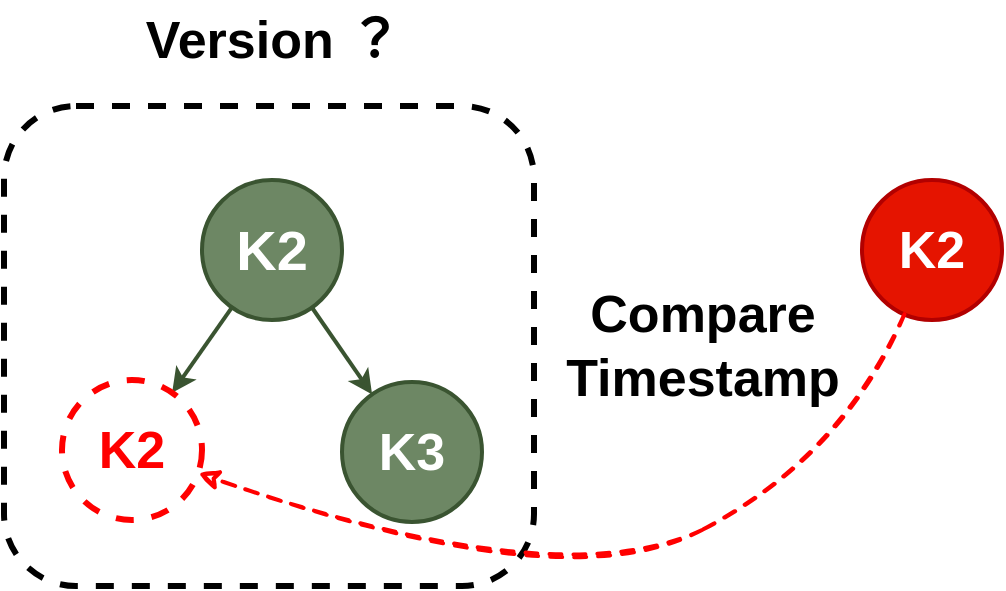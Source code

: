 <mxfile version="20.3.0" type="github">
  <diagram id="Kv670bl2iCkAUUgUtm1P" name="第 1 页">
    <mxGraphModel dx="872" dy="798" grid="1" gridSize="10" guides="1" tooltips="1" connect="1" arrows="1" fold="1" page="1" pageScale="1" pageWidth="1169" pageHeight="1654" math="0" shadow="0">
      <root>
        <mxCell id="0" />
        <mxCell id="1" parent="0" />
        <mxCell id="q95WCEw-yWSBIzs-vXt1-10" value="" style="rounded=1;whiteSpace=wrap;html=1;strokeWidth=3;fontSize=26;fillColor=none;dashed=1;" parent="1" vertex="1">
          <mxGeometry x="161" y="213" width="265" height="240" as="geometry" />
        </mxCell>
        <mxCell id="q95WCEw-yWSBIzs-vXt1-4" style="rounded=0;orthogonalLoop=1;jettySize=auto;html=1;strokeWidth=2;fillColor=#6d8764;strokeColor=#3A5431;" parent="1" source="q95WCEw-yWSBIzs-vXt1-1" target="q95WCEw-yWSBIzs-vXt1-2" edge="1">
          <mxGeometry relative="1" as="geometry">
            <mxPoint x="220" y="340" as="targetPoint" />
          </mxGeometry>
        </mxCell>
        <mxCell id="q95WCEw-yWSBIzs-vXt1-5" style="edgeStyle=none;rounded=0;orthogonalLoop=1;jettySize=auto;html=1;strokeWidth=2;fillColor=#6d8764;strokeColor=#3A5431;" parent="1" source="q95WCEw-yWSBIzs-vXt1-1" target="q95WCEw-yWSBIzs-vXt1-3" edge="1">
          <mxGeometry relative="1" as="geometry" />
        </mxCell>
        <mxCell id="q95WCEw-yWSBIzs-vXt1-1" value="&lt;b&gt;&lt;font style=&quot;font-size: 28px;&quot;&gt;K2&lt;/font&gt;&lt;/b&gt;" style="ellipse;whiteSpace=wrap;html=1;aspect=fixed;strokeWidth=2;fillColor=#6d8764;fontColor=#ffffff;strokeColor=#3A5431;" parent="1" vertex="1">
          <mxGeometry x="260" y="250" width="70" height="70" as="geometry" />
        </mxCell>
        <mxCell id="q95WCEw-yWSBIzs-vXt1-2" value="&lt;font color=&quot;#ff0000&quot; style=&quot;font-size: 26px;&quot;&gt;&lt;b style=&quot;&quot;&gt;K2&lt;/b&gt;&lt;/font&gt;" style="ellipse;whiteSpace=wrap;html=1;aspect=fixed;strokeWidth=3;fillColor=none;fontColor=#ffffff;strokeColor=#FF0000;dashed=1;" parent="1" vertex="1">
          <mxGeometry x="190" y="350" width="70" height="70" as="geometry" />
        </mxCell>
        <mxCell id="q95WCEw-yWSBIzs-vXt1-3" value="&lt;b&gt;&lt;font style=&quot;font-size: 26px;&quot;&gt;K3&lt;/font&gt;&lt;/b&gt;" style="ellipse;whiteSpace=wrap;html=1;aspect=fixed;strokeWidth=2;fillColor=#6d8764;fontColor=#ffffff;strokeColor=#3A5431;" parent="1" vertex="1">
          <mxGeometry x="330" y="351" width="70" height="70" as="geometry" />
        </mxCell>
        <mxCell id="q95WCEw-yWSBIzs-vXt1-8" value="&lt;b&gt;&lt;font style=&quot;font-size: 26px;&quot;&gt;K2&lt;/font&gt;&lt;/b&gt;" style="ellipse;whiteSpace=wrap;html=1;aspect=fixed;strokeWidth=2;fillColor=#e51400;fontColor=#ffffff;strokeColor=#B20000;" parent="1" vertex="1">
          <mxGeometry x="590" y="250" width="70" height="70" as="geometry" />
        </mxCell>
        <mxCell id="q95WCEw-yWSBIzs-vXt1-13" value="&lt;b&gt;Version ？&lt;/b&gt;" style="text;html=1;align=center;verticalAlign=middle;resizable=0;points=[];autosize=1;strokeColor=none;fillColor=none;fontSize=26;" parent="1" vertex="1">
          <mxGeometry x="220" y="160" width="150" height="40" as="geometry" />
        </mxCell>
        <mxCell id="q95WCEw-yWSBIzs-vXt1-15" value="" style="curved=1;endArrow=classic;html=1;rounded=0;sketch=1;strokeWidth=2;fontSize=26;dashed=1;strokeColor=#FF0000;" parent="1" source="q95WCEw-yWSBIzs-vXt1-8" target="q95WCEw-yWSBIzs-vXt1-2" edge="1">
          <mxGeometry width="50" height="50" relative="1" as="geometry">
            <mxPoint x="620" y="370" as="sourcePoint" />
            <mxPoint x="340" y="540" as="targetPoint" />
            <Array as="points">
              <mxPoint x="580" y="390" />
              <mxPoint x="440" y="460" />
            </Array>
          </mxGeometry>
        </mxCell>
        <mxCell id="q95WCEw-yWSBIzs-vXt1-16" value="&lt;b&gt;Compare &lt;br&gt;Timestamp&lt;/b&gt;" style="text;html=1;align=center;verticalAlign=middle;resizable=0;points=[];autosize=1;strokeColor=none;fillColor=none;fontSize=26;rotation=0;" parent="1" vertex="1">
          <mxGeometry x="430" y="293" width="160" height="80" as="geometry" />
        </mxCell>
      </root>
    </mxGraphModel>
  </diagram>
</mxfile>
